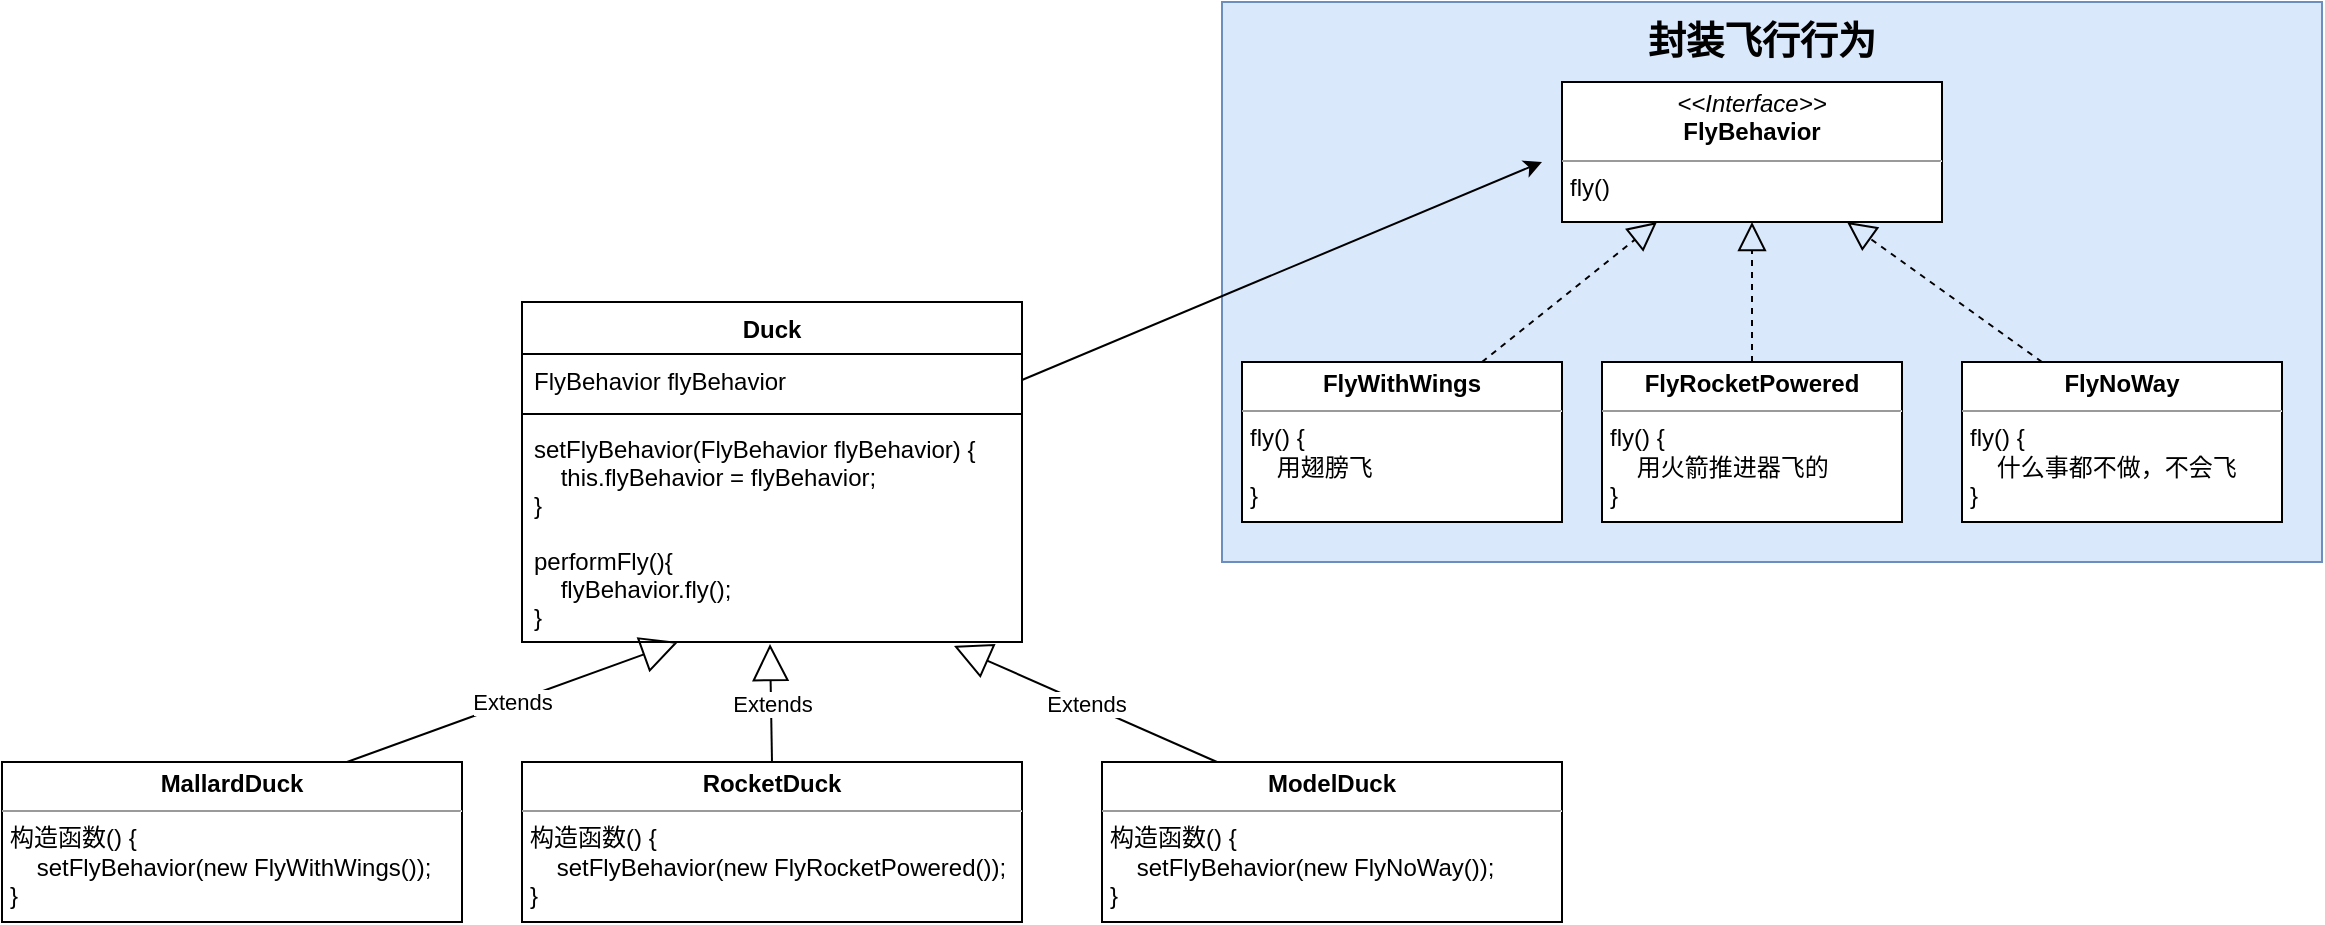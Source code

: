<mxfile version="12.6.5" type="device"><diagram id="jjaCzIzMRIAsdJPQ6pB6" name="策略模式"><mxGraphModel dx="1092" dy="735" grid="1" gridSize="10" guides="1" tooltips="1" connect="1" arrows="1" fold="1" page="1" pageScale="1" pageWidth="827" pageHeight="1169" math="0" shadow="0"><root><mxCell id="0"/><mxCell id="1" parent="0"/><mxCell id="JTlXXmE0LgawfJarLj1I-25" value="" style="rounded=0;whiteSpace=wrap;html=1;fillColor=#dae8fc;strokeColor=#6c8ebf;" vertex="1" parent="1"><mxGeometry x="630" y="20" width="550" height="280" as="geometry"/></mxCell><mxCell id="JTlXXmE0LgawfJarLj1I-4" value="&lt;p style=&quot;margin: 0px ; margin-top: 4px ; text-align: center&quot;&gt;&lt;i&gt;&amp;lt;&amp;lt;Interface&amp;gt;&amp;gt;&lt;/i&gt;&lt;br&gt;&lt;b&gt;FlyBehavior&lt;/b&gt;&lt;br&gt;&lt;/p&gt;&lt;hr size=&quot;1&quot;&gt;&lt;p style=&quot;margin: 0px ; margin-left: 4px&quot;&gt;fly()&lt;br&gt;&lt;br&gt;&lt;/p&gt;" style="verticalAlign=top;align=left;overflow=fill;fontSize=12;fontFamily=Helvetica;html=1;" vertex="1" parent="1"><mxGeometry x="800" y="60" width="190" height="70" as="geometry"/></mxCell><mxCell id="JTlXXmE0LgawfJarLj1I-5" value="&lt;p style=&quot;margin: 0px ; margin-top: 4px ; text-align: center&quot;&gt;&lt;b&gt;FlyNoWay&lt;/b&gt;&lt;/p&gt;&lt;hr size=&quot;1&quot;&gt;&lt;p style=&quot;margin: 0px ; margin-left: 4px&quot;&gt;fly() {&lt;/p&gt;&lt;p style=&quot;margin: 0px ; margin-left: 4px&quot;&gt;&amp;nbsp; &amp;nbsp; 什么事都不做，不会飞&lt;/p&gt;&lt;p style=&quot;margin: 0px ; margin-left: 4px&quot;&gt;}&lt;/p&gt;" style="verticalAlign=top;align=left;overflow=fill;fontSize=12;fontFamily=Helvetica;html=1;" vertex="1" parent="1"><mxGeometry x="1000" y="200" width="160" height="80" as="geometry"/></mxCell><mxCell id="JTlXXmE0LgawfJarLj1I-6" value="&lt;p style=&quot;margin: 0px ; margin-top: 4px ; text-align: center&quot;&gt;&lt;b&gt;FlyWithWings&lt;/b&gt;&lt;br&gt;&lt;/p&gt;&lt;hr size=&quot;1&quot;&gt;&lt;p style=&quot;margin: 0px ; margin-left: 4px&quot;&gt;fly() {&lt;/p&gt;&lt;p style=&quot;margin: 0px ; margin-left: 4px&quot;&gt;&amp;nbsp; &amp;nbsp; 用翅膀飞&lt;/p&gt;&lt;p style=&quot;margin: 0px ; margin-left: 4px&quot;&gt;}&lt;/p&gt;" style="verticalAlign=top;align=left;overflow=fill;fontSize=12;fontFamily=Helvetica;html=1;" vertex="1" parent="1"><mxGeometry x="640" y="200" width="160" height="80" as="geometry"/></mxCell><mxCell id="JTlXXmE0LgawfJarLj1I-7" value="&lt;p style=&quot;margin: 0px ; margin-top: 4px ; text-align: center&quot;&gt;&lt;b&gt;FlyRocketPowered&lt;/b&gt;&lt;br&gt;&lt;/p&gt;&lt;hr size=&quot;1&quot;&gt;&lt;p style=&quot;margin: 0px ; margin-left: 4px&quot;&gt;fly() {&lt;/p&gt;&lt;p style=&quot;margin: 0px ; margin-left: 4px&quot;&gt;&amp;nbsp; &amp;nbsp; 用火箭推进器飞的&lt;/p&gt;&lt;p style=&quot;margin: 0px ; margin-left: 4px&quot;&gt;}&lt;/p&gt;" style="verticalAlign=top;align=left;overflow=fill;fontSize=12;fontFamily=Helvetica;html=1;" vertex="1" parent="1"><mxGeometry x="820" y="200" width="150" height="80" as="geometry"/></mxCell><mxCell id="JTlXXmE0LgawfJarLj1I-9" value="" style="endArrow=block;dashed=1;endFill=0;endSize=12;html=1;exitX=0.5;exitY=0;exitDx=0;exitDy=0;" edge="1" parent="1" source="JTlXXmE0LgawfJarLj1I-7"><mxGeometry width="160" relative="1" as="geometry"><mxPoint x="870" y="170" as="sourcePoint"/><mxPoint x="895" y="130" as="targetPoint"/></mxGeometry></mxCell><mxCell id="JTlXXmE0LgawfJarLj1I-10" value="" style="endArrow=block;dashed=1;endFill=0;endSize=12;html=1;exitX=0.25;exitY=0;exitDx=0;exitDy=0;entryX=0.75;entryY=1;entryDx=0;entryDy=0;" edge="1" parent="1" source="JTlXXmE0LgawfJarLj1I-5" target="JTlXXmE0LgawfJarLj1I-4"><mxGeometry width="160" relative="1" as="geometry"><mxPoint x="1080" y="160" as="sourcePoint"/><mxPoint x="1240" y="160" as="targetPoint"/></mxGeometry></mxCell><mxCell id="JTlXXmE0LgawfJarLj1I-11" value="" style="endArrow=block;dashed=1;endFill=0;endSize=12;html=1;exitX=0.75;exitY=0;exitDx=0;exitDy=0;entryX=0.25;entryY=1;entryDx=0;entryDy=0;" edge="1" parent="1" source="JTlXXmE0LgawfJarLj1I-6" target="JTlXXmE0LgawfJarLj1I-4"><mxGeometry width="160" relative="1" as="geometry"><mxPoint x="690" y="170" as="sourcePoint"/><mxPoint x="850" y="170" as="targetPoint"/></mxGeometry></mxCell><mxCell id="JTlXXmE0LgawfJarLj1I-12" value="Duck" style="swimlane;fontStyle=1;align=center;verticalAlign=top;childLayout=stackLayout;horizontal=1;startSize=26;horizontalStack=0;resizeParent=1;resizeParentMax=0;resizeLast=0;collapsible=1;marginBottom=0;" vertex="1" parent="1"><mxGeometry x="280" y="170" width="250" height="170" as="geometry"><mxRectangle x="250" y="360" width="60" height="26" as="alternateBounds"/></mxGeometry></mxCell><mxCell id="JTlXXmE0LgawfJarLj1I-13" value="FlyBehavior flyBehavior" style="text;strokeColor=none;fillColor=none;align=left;verticalAlign=top;spacingLeft=4;spacingRight=4;overflow=hidden;rotatable=0;points=[[0,0.5],[1,0.5]];portConstraint=eastwest;" vertex="1" parent="JTlXXmE0LgawfJarLj1I-12"><mxGeometry y="26" width="250" height="26" as="geometry"/></mxCell><mxCell id="JTlXXmE0LgawfJarLj1I-14" value="" style="line;strokeWidth=1;fillColor=none;align=left;verticalAlign=middle;spacingTop=-1;spacingLeft=3;spacingRight=3;rotatable=0;labelPosition=right;points=[];portConstraint=eastwest;" vertex="1" parent="JTlXXmE0LgawfJarLj1I-12"><mxGeometry y="52" width="250" height="8" as="geometry"/></mxCell><mxCell id="JTlXXmE0LgawfJarLj1I-15" value="setFlyBehavior(FlyBehavior flyBehavior) {&#10;    this.flyBehavior = flyBehavior;&#10;}&#10;&#10;performFly(){&#10;    flyBehavior.fly();&#10;}" style="text;strokeColor=none;fillColor=none;align=left;verticalAlign=top;spacingLeft=4;spacingRight=4;overflow=hidden;rotatable=0;points=[[0,0.5],[1,0.5]];portConstraint=eastwest;" vertex="1" parent="JTlXXmE0LgawfJarLj1I-12"><mxGeometry y="60" width="250" height="110" as="geometry"/></mxCell><mxCell id="JTlXXmE0LgawfJarLj1I-16" value="&lt;p style=&quot;margin: 0px ; margin-top: 4px ; text-align: center&quot;&gt;&lt;b&gt;MallardDuck&lt;/b&gt;&lt;br&gt;&lt;/p&gt;&lt;hr size=&quot;1&quot;&gt;&lt;p style=&quot;margin: 0px ; margin-left: 4px&quot;&gt;构造函数() {&lt;/p&gt;&lt;p style=&quot;margin: 0px ; margin-left: 4px&quot;&gt;&amp;nbsp; &amp;nbsp; setFlyBehavior(new FlyWithWings());&lt;/p&gt;&lt;p style=&quot;margin: 0px ; margin-left: 4px&quot;&gt;}&lt;/p&gt;" style="verticalAlign=top;align=left;overflow=fill;fontSize=12;fontFamily=Helvetica;html=1;" vertex="1" parent="1"><mxGeometry x="20" y="400" width="230" height="80" as="geometry"/></mxCell><mxCell id="JTlXXmE0LgawfJarLj1I-17" value="&lt;p style=&quot;margin: 0px ; margin-top: 4px ; text-align: center&quot;&gt;&lt;b&gt;ModelDuck&lt;/b&gt;&lt;br&gt;&lt;/p&gt;&lt;hr size=&quot;1&quot;&gt;&lt;p style=&quot;margin: 0px ; margin-left: 4px&quot;&gt;构造函数() {&lt;/p&gt;&lt;p style=&quot;margin: 0px ; margin-left: 4px&quot;&gt;&amp;nbsp; &amp;nbsp; setFlyBehavior(new FlyNoWay());&lt;/p&gt;&lt;p style=&quot;margin: 0px ; margin-left: 4px&quot;&gt;}&lt;/p&gt;" style="verticalAlign=top;align=left;overflow=fill;fontSize=12;fontFamily=Helvetica;html=1;" vertex="1" parent="1"><mxGeometry x="570" y="400" width="230" height="80" as="geometry"/></mxCell><mxCell id="JTlXXmE0LgawfJarLj1I-18" value="&lt;p style=&quot;margin: 0px ; margin-top: 4px ; text-align: center&quot;&gt;&lt;b&gt;RocketDuck&lt;/b&gt;&lt;br&gt;&lt;/p&gt;&lt;hr size=&quot;1&quot;&gt;&lt;p style=&quot;margin: 0px ; margin-left: 4px&quot;&gt;构造函数() {&lt;/p&gt;&lt;p style=&quot;margin: 0px ; margin-left: 4px&quot;&gt;&amp;nbsp; &amp;nbsp; setFlyBehavior(new FlyRocketPowered());&lt;/p&gt;&lt;p style=&quot;margin: 0px ; margin-left: 4px&quot;&gt;}&lt;/p&gt;" style="verticalAlign=top;align=left;overflow=fill;fontSize=12;fontFamily=Helvetica;html=1;" vertex="1" parent="1"><mxGeometry x="280" y="400" width="250" height="80" as="geometry"/></mxCell><mxCell id="JTlXXmE0LgawfJarLj1I-22" value="Extends" style="endArrow=block;endSize=16;endFill=0;html=1;exitX=0.25;exitY=0;exitDx=0;exitDy=0;entryX=0.864;entryY=1.018;entryDx=0;entryDy=0;entryPerimeter=0;" edge="1" parent="1" source="JTlXXmE0LgawfJarLj1I-17" target="JTlXXmE0LgawfJarLj1I-15"><mxGeometry width="160" relative="1" as="geometry"><mxPoint x="677" y="360" as="sourcePoint"/><mxPoint x="680" y="230" as="targetPoint"/></mxGeometry></mxCell><mxCell id="JTlXXmE0LgawfJarLj1I-23" value="Extends" style="endArrow=block;endSize=16;endFill=0;html=1;exitX=0.5;exitY=0;exitDx=0;exitDy=0;entryX=0.496;entryY=1.009;entryDx=0;entryDy=0;entryPerimeter=0;" edge="1" parent="1" source="JTlXXmE0LgawfJarLj1I-18" target="JTlXXmE0LgawfJarLj1I-15"><mxGeometry width="160" relative="1" as="geometry"><mxPoint x="400" y="360" as="sourcePoint"/><mxPoint x="560" y="360" as="targetPoint"/></mxGeometry></mxCell><mxCell id="JTlXXmE0LgawfJarLj1I-24" value="Extends" style="endArrow=block;endSize=16;endFill=0;html=1;exitX=0.75;exitY=0;exitDx=0;exitDy=0;entryX=0.312;entryY=1;entryDx=0;entryDy=0;entryPerimeter=0;" edge="1" parent="1" source="JTlXXmE0LgawfJarLj1I-16" target="JTlXXmE0LgawfJarLj1I-15"><mxGeometry width="160" relative="1" as="geometry"><mxPoint x="30" y="360" as="sourcePoint"/><mxPoint x="190" y="360" as="targetPoint"/></mxGeometry></mxCell><mxCell id="JTlXXmE0LgawfJarLj1I-26" value="封装飞行行为" style="text;html=1;strokeColor=none;fillColor=none;align=center;verticalAlign=middle;whiteSpace=wrap;rounded=0;fontStyle=1;fontSize=19;" vertex="1" parent="1"><mxGeometry x="830" y="30" width="140" height="20" as="geometry"/></mxCell><mxCell id="JTlXXmE0LgawfJarLj1I-27" value="" style="endArrow=classic;html=1;fontSize=19;exitX=1;exitY=0.5;exitDx=0;exitDy=0;" edge="1" parent="1" source="JTlXXmE0LgawfJarLj1I-13"><mxGeometry width="50" height="50" relative="1" as="geometry"><mxPoint x="540" y="210" as="sourcePoint"/><mxPoint x="790" y="100" as="targetPoint"/></mxGeometry></mxCell></root></mxGraphModel></diagram></mxfile>
